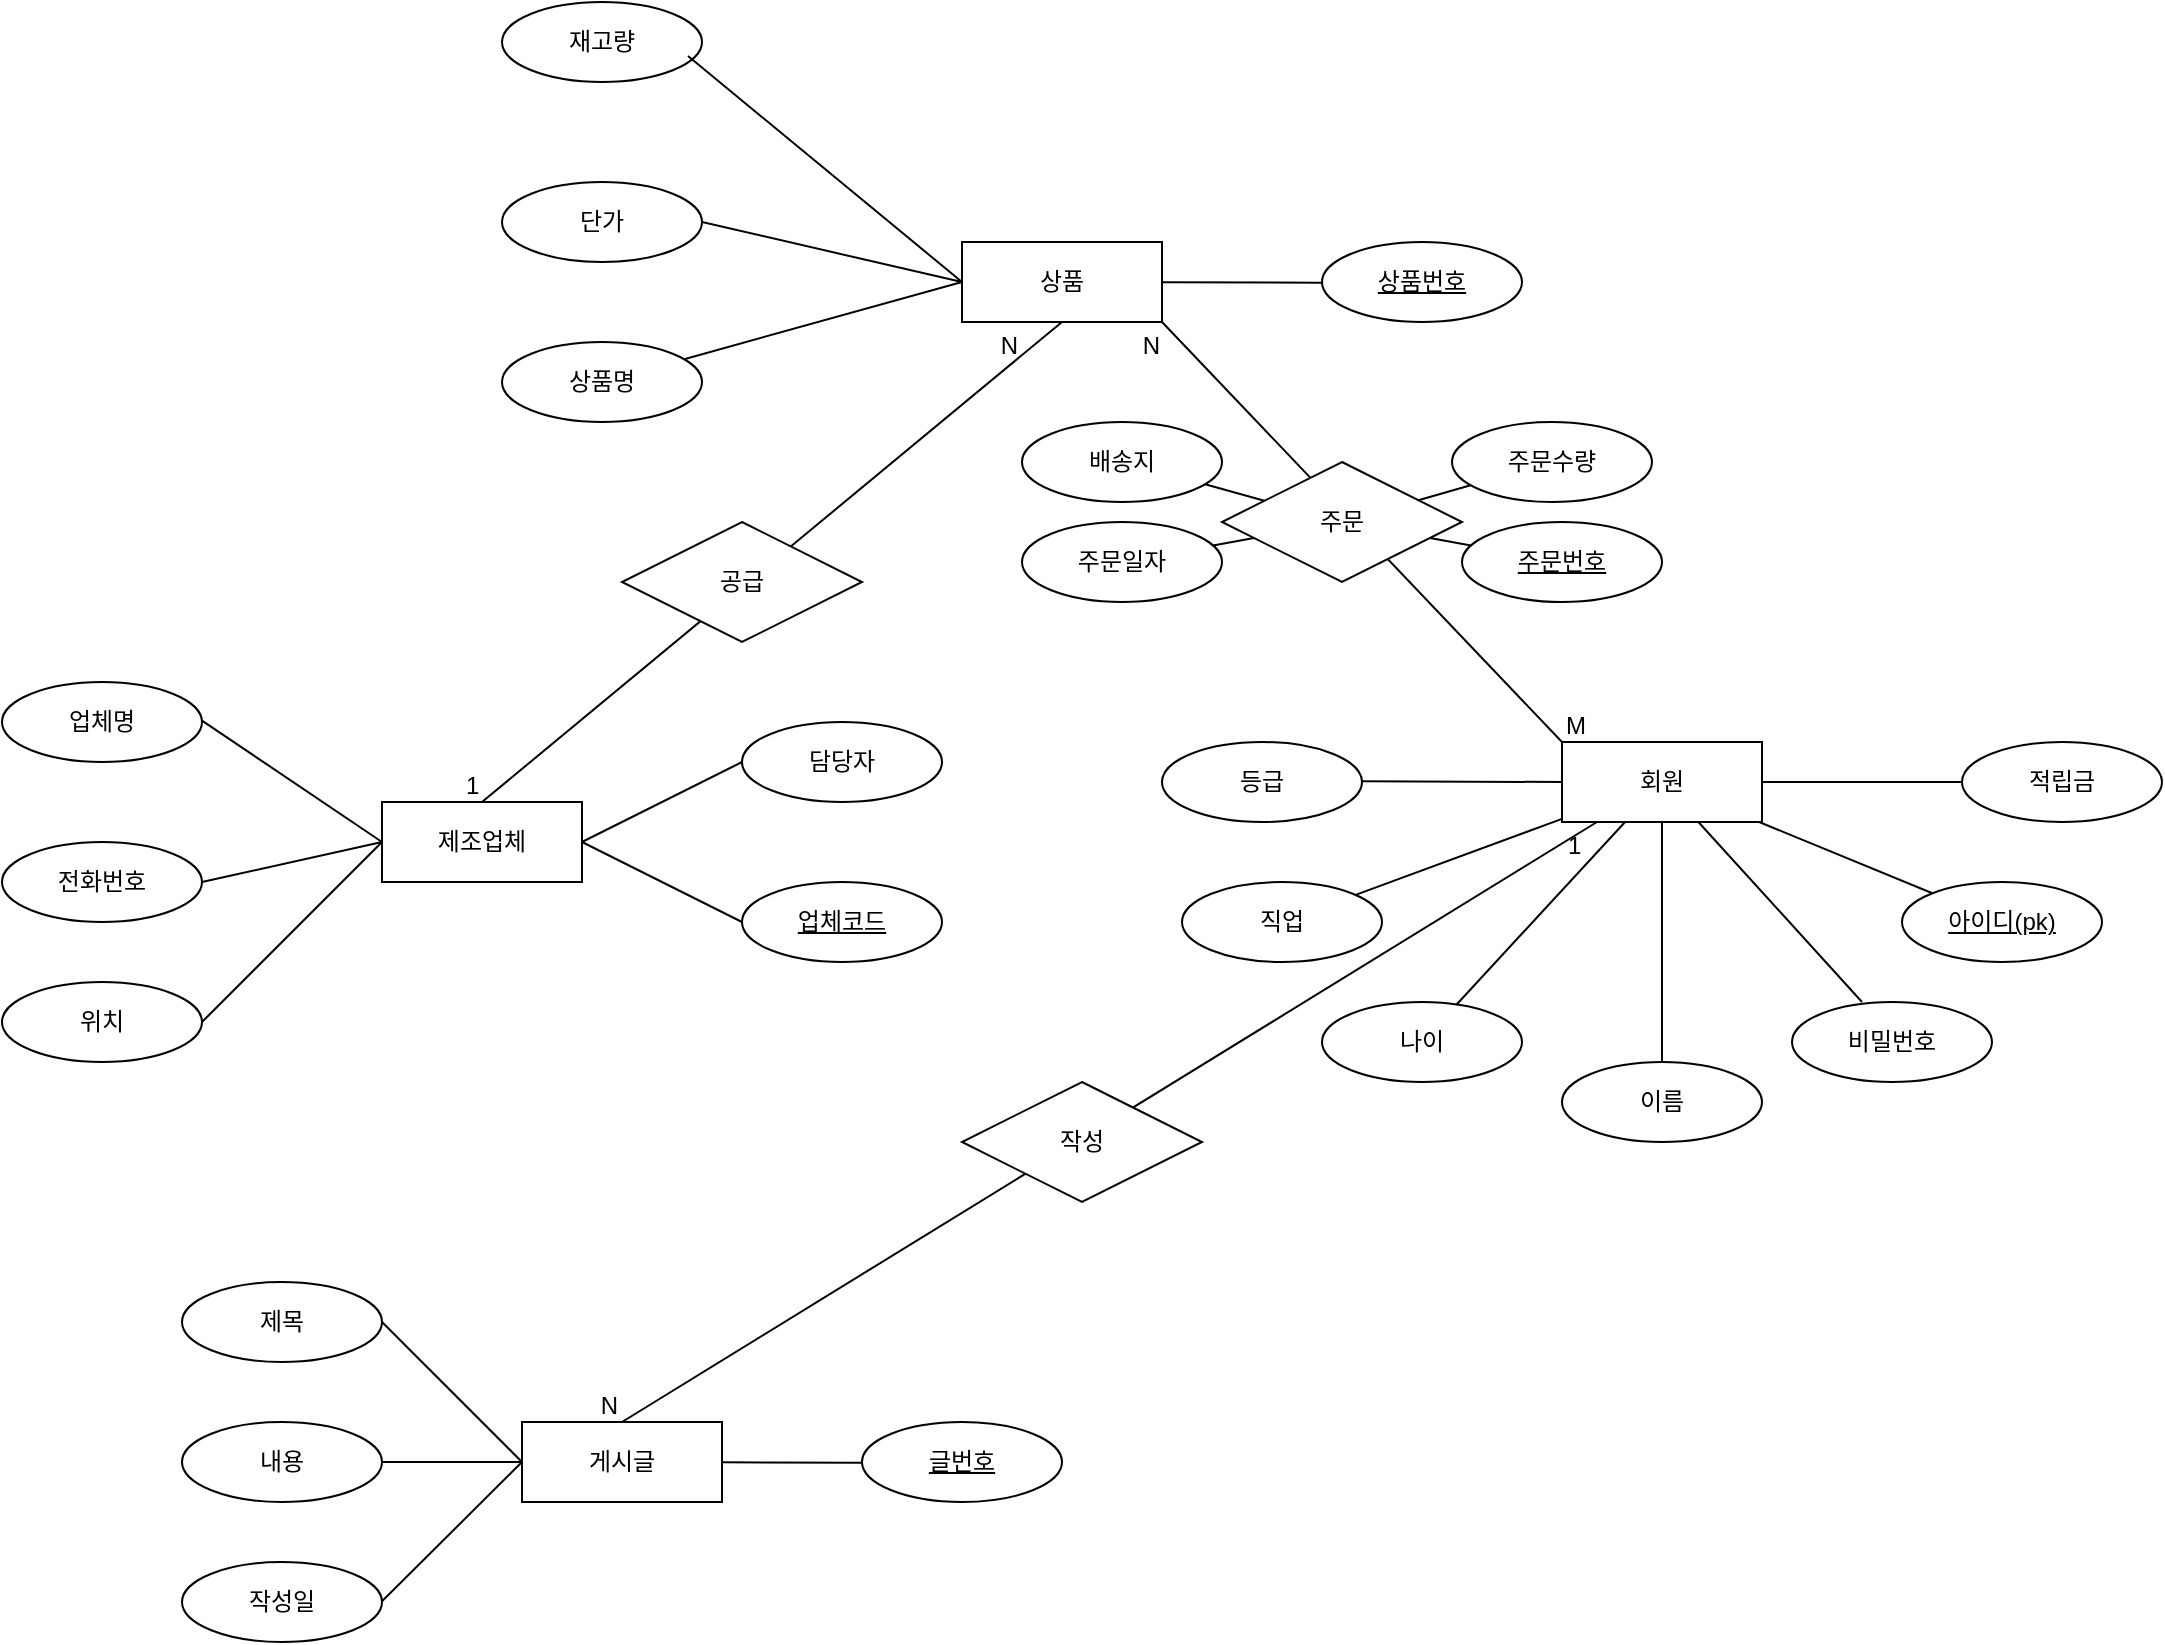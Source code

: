 <mxfile>
    <diagram id="KzBFJ-MsNFSQfIucaHH6" name="Page-1">
        <mxGraphModel dx="2216" dy="2016" grid="1" gridSize="10" guides="1" tooltips="1" connect="1" arrows="1" fold="1" page="1" pageScale="1" pageWidth="850" pageHeight="1100" math="0" shadow="0">
            <root>
                <mxCell id="0"/>
                <mxCell id="1" parent="0"/>
                <mxCell id="2" value="회원" style="whiteSpace=wrap;html=1;align=center;" vertex="1" parent="1">
                    <mxGeometry x="380" y="-520" width="100" height="40" as="geometry"/>
                </mxCell>
                <mxCell id="4" value="직업" style="ellipse;whiteSpace=wrap;html=1;align=center;" vertex="1" parent="1">
                    <mxGeometry x="190" y="-450" width="100" height="40" as="geometry"/>
                </mxCell>
                <mxCell id="7" value="나이" style="ellipse;whiteSpace=wrap;html=1;align=center;" vertex="1" parent="1">
                    <mxGeometry x="260" y="-390" width="100" height="40" as="geometry"/>
                </mxCell>
                <mxCell id="8" value="비밀번호" style="ellipse;whiteSpace=wrap;html=1;align=center;" vertex="1" parent="1">
                    <mxGeometry x="495" y="-390" width="100" height="40" as="geometry"/>
                </mxCell>
                <mxCell id="9" value="아이디(pk)" style="ellipse;whiteSpace=wrap;html=1;align=center;fontStyle=4;" vertex="1" parent="1">
                    <mxGeometry x="550" y="-450" width="100" height="40" as="geometry"/>
                </mxCell>
                <mxCell id="10" value="이름" style="ellipse;whiteSpace=wrap;html=1;align=center;" vertex="1" parent="1">
                    <mxGeometry x="380" y="-360" width="100" height="40" as="geometry"/>
                </mxCell>
                <mxCell id="11" value="등급" style="ellipse;whiteSpace=wrap;html=1;align=center;" vertex="1" parent="1">
                    <mxGeometry x="180" y="-520" width="100" height="40" as="geometry"/>
                </mxCell>
                <mxCell id="12" value="적립금" style="ellipse;whiteSpace=wrap;html=1;align=center;" vertex="1" parent="1">
                    <mxGeometry x="580" y="-520" width="100" height="40" as="geometry"/>
                </mxCell>
                <mxCell id="14" value="" style="endArrow=none;html=1;rounded=0;" edge="1" parent="1">
                    <mxGeometry relative="1" as="geometry">
                        <mxPoint x="280" y="-500.34" as="sourcePoint"/>
                        <mxPoint x="380" y="-500" as="targetPoint"/>
                    </mxGeometry>
                </mxCell>
                <mxCell id="15" value="" style="resizable=0;html=1;whiteSpace=wrap;align=right;verticalAlign=bottom;" connectable="0" vertex="1" parent="14">
                    <mxGeometry x="1" relative="1" as="geometry"/>
                </mxCell>
                <mxCell id="16" value="" style="endArrow=none;html=1;rounded=0;" edge="1" parent="1" source="10" target="2">
                    <mxGeometry relative="1" as="geometry">
                        <mxPoint x="400" y="-310" as="sourcePoint"/>
                        <mxPoint x="560" y="-310" as="targetPoint"/>
                    </mxGeometry>
                </mxCell>
                <mxCell id="18" value="" style="endArrow=none;html=1;rounded=0;" edge="1" parent="1" source="7" target="2">
                    <mxGeometry relative="1" as="geometry">
                        <mxPoint x="350" y="-380" as="sourcePoint"/>
                        <mxPoint x="350" y="-500" as="targetPoint"/>
                    </mxGeometry>
                </mxCell>
                <mxCell id="20" value="" style="endArrow=none;html=1;rounded=0;" edge="1" parent="1" source="4" target="2">
                    <mxGeometry relative="1" as="geometry">
                        <mxPoint x="290" y="-439" as="sourcePoint"/>
                        <mxPoint x="380" y="-484" as="targetPoint"/>
                    </mxGeometry>
                </mxCell>
                <mxCell id="22" value="" style="endArrow=none;html=1;rounded=0;" edge="1" parent="1" target="2">
                    <mxGeometry relative="1" as="geometry">
                        <mxPoint x="530" y="-390" as="sourcePoint"/>
                        <mxPoint x="530" y="-510" as="targetPoint"/>
                    </mxGeometry>
                </mxCell>
                <mxCell id="24" value="" style="endArrow=none;html=1;rounded=0;" edge="1" parent="1" source="9" target="2">
                    <mxGeometry relative="1" as="geometry">
                        <mxPoint x="540" y="-410" as="sourcePoint"/>
                        <mxPoint x="480" y="-498" as="targetPoint"/>
                    </mxGeometry>
                </mxCell>
                <mxCell id="26" value="" style="endArrow=none;html=1;rounded=0;" edge="1" parent="1" source="12" target="2">
                    <mxGeometry relative="1" as="geometry">
                        <mxPoint x="580" y="-450" as="sourcePoint"/>
                        <mxPoint x="489" y="-502" as="targetPoint"/>
                    </mxGeometry>
                </mxCell>
                <mxCell id="28" value="상품" style="whiteSpace=wrap;html=1;align=center;" vertex="1" parent="1">
                    <mxGeometry x="80" y="-770" width="100" height="40" as="geometry"/>
                </mxCell>
                <mxCell id="29" value="상품명" style="ellipse;whiteSpace=wrap;html=1;align=center;" vertex="1" parent="1">
                    <mxGeometry x="-150" y="-720" width="100" height="40" as="geometry"/>
                </mxCell>
                <mxCell id="30" value="재고량" style="ellipse;whiteSpace=wrap;html=1;align=center;" vertex="1" parent="1">
                    <mxGeometry x="-150" y="-890" width="100" height="40" as="geometry"/>
                </mxCell>
                <mxCell id="31" value="단가" style="ellipse;whiteSpace=wrap;html=1;align=center;" vertex="1" parent="1">
                    <mxGeometry x="-150" y="-800" width="100" height="40" as="geometry"/>
                </mxCell>
                <mxCell id="32" value="상품번호" style="ellipse;whiteSpace=wrap;html=1;align=center;fontStyle=4;" vertex="1" parent="1">
                    <mxGeometry x="260" y="-770" width="100" height="40" as="geometry"/>
                </mxCell>
                <mxCell id="34" value="" style="endArrow=none;html=1;rounded=0;entryX=0;entryY=0.5;entryDx=0;entryDy=0;exitX=0.93;exitY=0.675;exitDx=0;exitDy=0;exitPerimeter=0;" edge="1" parent="1" source="30" target="28">
                    <mxGeometry relative="1" as="geometry">
                        <mxPoint x="-10" y="-830.34" as="sourcePoint"/>
                        <mxPoint x="150" y="-830.34" as="targetPoint"/>
                    </mxGeometry>
                </mxCell>
                <mxCell id="35" value="" style="endArrow=none;html=1;rounded=0;exitX=1;exitY=0.5;exitDx=0;exitDy=0;" edge="1" parent="1" source="31">
                    <mxGeometry relative="1" as="geometry">
                        <mxPoint x="-10" y="-750.34" as="sourcePoint"/>
                        <mxPoint x="80" y="-750" as="targetPoint"/>
                    </mxGeometry>
                </mxCell>
                <mxCell id="36" value="" style="endArrow=none;html=1;rounded=0;entryX=0;entryY=0.5;entryDx=0;entryDy=0;" edge="1" parent="1" source="29" target="28">
                    <mxGeometry relative="1" as="geometry">
                        <mxPoint x="-10" y="-670.34" as="sourcePoint"/>
                        <mxPoint x="80" y="-670" as="targetPoint"/>
                    </mxGeometry>
                </mxCell>
                <mxCell id="37" value="" style="endArrow=none;html=1;rounded=0;" edge="1" parent="1" source="28">
                    <mxGeometry relative="1" as="geometry">
                        <mxPoint x="155" y="-690" as="sourcePoint"/>
                        <mxPoint x="260" y="-749.66" as="targetPoint"/>
                    </mxGeometry>
                </mxCell>
                <mxCell id="43" value="위치" style="ellipse;whiteSpace=wrap;html=1;align=center;" vertex="1" parent="1">
                    <mxGeometry x="-400" y="-400" width="100" height="40" as="geometry"/>
                </mxCell>
                <mxCell id="50" value="게시글" style="whiteSpace=wrap;html=1;align=center;" vertex="1" parent="1">
                    <mxGeometry x="-140" y="-180" width="100" height="40" as="geometry"/>
                </mxCell>
                <mxCell id="51" value="글번호" style="ellipse;whiteSpace=wrap;html=1;align=center;fontStyle=4;" vertex="1" parent="1">
                    <mxGeometry x="30" y="-180" width="100" height="40" as="geometry"/>
                </mxCell>
                <mxCell id="52" value="제목" style="ellipse;whiteSpace=wrap;html=1;align=center;" vertex="1" parent="1">
                    <mxGeometry x="-310" y="-250" width="100" height="40" as="geometry"/>
                </mxCell>
                <mxCell id="53" value="내용" style="ellipse;whiteSpace=wrap;html=1;align=center;" vertex="1" parent="1">
                    <mxGeometry x="-310" y="-180" width="100" height="40" as="geometry"/>
                </mxCell>
                <mxCell id="54" value="작성일" style="ellipse;whiteSpace=wrap;html=1;align=center;" vertex="1" parent="1">
                    <mxGeometry x="-310" y="-110" width="100" height="40" as="geometry"/>
                </mxCell>
                <mxCell id="55" value="" style="endArrow=none;html=1;rounded=0;entryX=0;entryY=0.5;entryDx=0;entryDy=0;" edge="1" parent="1" target="50">
                    <mxGeometry relative="1" as="geometry">
                        <mxPoint x="-210" y="-230" as="sourcePoint"/>
                        <mxPoint x="-130" y="-270" as="targetPoint"/>
                        <Array as="points"/>
                    </mxGeometry>
                </mxCell>
                <mxCell id="56" value="" style="endArrow=none;html=1;rounded=0;" edge="1" parent="1" target="50">
                    <mxGeometry relative="1" as="geometry">
                        <mxPoint x="-210" y="-160" as="sourcePoint"/>
                        <mxPoint x="-140" y="-90" as="targetPoint"/>
                        <Array as="points"/>
                    </mxGeometry>
                </mxCell>
                <mxCell id="57" value="" style="endArrow=none;html=1;rounded=0;" edge="1" parent="1">
                    <mxGeometry relative="1" as="geometry">
                        <mxPoint x="-210" y="-90.34" as="sourcePoint"/>
                        <mxPoint x="-140" y="-160" as="targetPoint"/>
                        <Array as="points"/>
                    </mxGeometry>
                </mxCell>
                <mxCell id="58" value="" style="endArrow=none;html=1;rounded=0;" edge="1" parent="1" source="50">
                    <mxGeometry relative="1" as="geometry">
                        <mxPoint x="-40" y="-90" as="sourcePoint"/>
                        <mxPoint x="30" y="-159.66" as="targetPoint"/>
                        <Array as="points"/>
                    </mxGeometry>
                </mxCell>
                <mxCell id="69" value="" style="endArrow=none;html=1;rounded=0;entryX=0;entryY=0;entryDx=0;entryDy=0;" edge="1" parent="1" target="2">
                    <mxGeometry relative="1" as="geometry">
                        <mxPoint x="180" y="-730" as="sourcePoint"/>
                        <mxPoint x="340" y="-730" as="targetPoint"/>
                    </mxGeometry>
                </mxCell>
                <mxCell id="70" value="M" style="resizable=0;html=1;whiteSpace=wrap;align=left;verticalAlign=bottom;" connectable="0" vertex="1" parent="69">
                    <mxGeometry x="-1" relative="1" as="geometry">
                        <mxPoint x="200" y="210" as="offset"/>
                    </mxGeometry>
                </mxCell>
                <mxCell id="71" value="N" style="resizable=0;html=1;whiteSpace=wrap;align=right;verticalAlign=bottom;" connectable="0" vertex="1" parent="69">
                    <mxGeometry x="1" relative="1" as="geometry">
                        <mxPoint x="-200" y="-190" as="offset"/>
                    </mxGeometry>
                </mxCell>
                <mxCell id="68" value="주문" style="shape=rhombus;perimeter=rhombusPerimeter;whiteSpace=wrap;html=1;align=center;" vertex="1" parent="1">
                    <mxGeometry x="210" y="-660" width="120" height="60" as="geometry"/>
                </mxCell>
                <mxCell id="72" value="주문번호" style="ellipse;whiteSpace=wrap;html=1;align=center;fontStyle=4;" vertex="1" parent="1">
                    <mxGeometry x="330" y="-630" width="100" height="40" as="geometry"/>
                </mxCell>
                <mxCell id="73" value="주문수량" style="ellipse;whiteSpace=wrap;html=1;align=center;" vertex="1" parent="1">
                    <mxGeometry x="325" y="-680" width="100" height="40" as="geometry"/>
                </mxCell>
                <mxCell id="74" value="주문일자" style="ellipse;whiteSpace=wrap;html=1;align=center;" vertex="1" parent="1">
                    <mxGeometry x="110" y="-630" width="100" height="40" as="geometry"/>
                </mxCell>
                <mxCell id="75" value="배송지" style="ellipse;whiteSpace=wrap;html=1;align=center;" vertex="1" parent="1">
                    <mxGeometry x="110" y="-680" width="100" height="40" as="geometry"/>
                </mxCell>
                <mxCell id="76" value="" style="endArrow=none;html=1;rounded=0;" edge="1" parent="1" source="74" target="68">
                    <mxGeometry relative="1" as="geometry">
                        <mxPoint x="170" y="-600" as="sourcePoint"/>
                        <mxPoint x="330" y="-600" as="targetPoint"/>
                    </mxGeometry>
                </mxCell>
                <mxCell id="77" value="" style="endArrow=none;html=1;rounded=0;" edge="1" parent="1" source="75" target="68">
                    <mxGeometry relative="1" as="geometry">
                        <mxPoint x="210" y="-646" as="sourcePoint"/>
                        <mxPoint x="230" y="-650" as="targetPoint"/>
                    </mxGeometry>
                </mxCell>
                <mxCell id="78" value="" style="endArrow=none;html=1;rounded=0;" edge="1" parent="1" source="68" target="73">
                    <mxGeometry relative="1" as="geometry">
                        <mxPoint x="295" y="-668" as="sourcePoint"/>
                        <mxPoint x="325" y="-660" as="targetPoint"/>
                    </mxGeometry>
                </mxCell>
                <mxCell id="79" value="" style="endArrow=none;html=1;rounded=0;" edge="1" parent="1" source="68" target="72">
                    <mxGeometry relative="1" as="geometry">
                        <mxPoint x="318" y="-623" as="sourcePoint"/>
                        <mxPoint x="344" y="-630" as="targetPoint"/>
                    </mxGeometry>
                </mxCell>
                <mxCell id="85" value="" style="endArrow=none;html=1;rounded=0;entryX=0;entryY=0;entryDx=0;entryDy=0;" edge="1" parent="1" source="2">
                    <mxGeometry relative="1" as="geometry">
                        <mxPoint x="200" y="-420" as="sourcePoint"/>
                        <mxPoint x="-90" y="-180" as="targetPoint"/>
                    </mxGeometry>
                </mxCell>
                <mxCell id="86" value="1" style="resizable=0;html=1;whiteSpace=wrap;align=left;verticalAlign=bottom;" connectable="0" vertex="1" parent="85">
                    <mxGeometry x="-1" relative="1" as="geometry">
                        <mxPoint x="-17" y="20" as="offset"/>
                    </mxGeometry>
                </mxCell>
                <mxCell id="87" value="N" style="resizable=0;html=1;whiteSpace=wrap;align=right;verticalAlign=bottom;" connectable="0" vertex="1" parent="85">
                    <mxGeometry x="1" relative="1" as="geometry">
                        <mxPoint as="offset"/>
                    </mxGeometry>
                </mxCell>
                <mxCell id="88" value="작성" style="shape=rhombus;perimeter=rhombusPerimeter;whiteSpace=wrap;html=1;align=center;" vertex="1" parent="1">
                    <mxGeometry x="80" y="-350" width="120" height="60" as="geometry"/>
                </mxCell>
                <mxCell id="39" value="제조업체" style="whiteSpace=wrap;html=1;align=center;" vertex="1" parent="1">
                    <mxGeometry x="-210" y="-490" width="100" height="40" as="geometry"/>
                </mxCell>
                <mxCell id="40" value="업체코드" style="ellipse;whiteSpace=wrap;html=1;align=center;fontStyle=4;" vertex="1" parent="1">
                    <mxGeometry x="-30" y="-450" width="100" height="40" as="geometry"/>
                </mxCell>
                <mxCell id="41" value="업체명" style="ellipse;whiteSpace=wrap;html=1;align=center;" vertex="1" parent="1">
                    <mxGeometry x="-400" y="-550" width="100" height="40" as="geometry"/>
                </mxCell>
                <mxCell id="42" value="전화번호" style="ellipse;whiteSpace=wrap;html=1;align=center;" vertex="1" parent="1">
                    <mxGeometry x="-400" y="-470" width="100" height="40" as="geometry"/>
                </mxCell>
                <mxCell id="44" value="담당자" style="ellipse;whiteSpace=wrap;html=1;align=center;" vertex="1" parent="1">
                    <mxGeometry x="-30" y="-530" width="100" height="40" as="geometry"/>
                </mxCell>
                <mxCell id="45" value="" style="endArrow=none;html=1;rounded=0;entryX=0;entryY=0.5;entryDx=0;entryDy=0;" edge="1" parent="1" target="39">
                    <mxGeometry relative="1" as="geometry">
                        <mxPoint x="-300" y="-530.69" as="sourcePoint"/>
                        <mxPoint x="-140" y="-530.69" as="targetPoint"/>
                    </mxGeometry>
                </mxCell>
                <mxCell id="46" value="" style="endArrow=none;html=1;rounded=0;entryX=0;entryY=0.5;entryDx=0;entryDy=0;" edge="1" parent="1" target="39">
                    <mxGeometry relative="1" as="geometry">
                        <mxPoint x="-300" y="-450" as="sourcePoint"/>
                        <mxPoint x="-210" y="-389.31" as="targetPoint"/>
                        <Array as="points"/>
                    </mxGeometry>
                </mxCell>
                <mxCell id="47" value="" style="endArrow=none;html=1;rounded=0;entryX=0;entryY=0.5;entryDx=0;entryDy=0;" edge="1" parent="1" target="39">
                    <mxGeometry relative="1" as="geometry">
                        <mxPoint x="-300" y="-380" as="sourcePoint"/>
                        <mxPoint x="-210" y="-400" as="targetPoint"/>
                        <Array as="points"/>
                    </mxGeometry>
                </mxCell>
                <mxCell id="48" value="" style="endArrow=none;html=1;rounded=0;entryX=0;entryY=0.5;entryDx=0;entryDy=0;exitX=1;exitY=0.5;exitDx=0;exitDy=0;" edge="1" parent="1" source="39">
                    <mxGeometry relative="1" as="geometry">
                        <mxPoint x="-120" y="-340" as="sourcePoint"/>
                        <mxPoint x="-30" y="-430" as="targetPoint"/>
                        <Array as="points"/>
                    </mxGeometry>
                </mxCell>
                <mxCell id="49" value="" style="endArrow=none;html=1;rounded=0;entryX=0;entryY=0.5;entryDx=0;entryDy=0;" edge="1" parent="1" target="44">
                    <mxGeometry relative="1" as="geometry">
                        <mxPoint x="-110" y="-470" as="sourcePoint"/>
                        <mxPoint x="-20" y="-420" as="targetPoint"/>
                        <Array as="points"/>
                    </mxGeometry>
                </mxCell>
                <mxCell id="82" value="" style="endArrow=none;html=1;rounded=0;entryX=0;entryY=0;entryDx=0;entryDy=0;exitX=0.5;exitY=1;exitDx=0;exitDy=0;" edge="1" parent="1" source="28">
                    <mxGeometry relative="1" as="geometry">
                        <mxPoint x="-360" y="-700" as="sourcePoint"/>
                        <mxPoint x="-160" y="-490" as="targetPoint"/>
                    </mxGeometry>
                </mxCell>
                <mxCell id="83" value="1" style="resizable=0;html=1;whiteSpace=wrap;align=left;verticalAlign=bottom;" connectable="0" vertex="1" parent="82">
                    <mxGeometry x="-1" relative="1" as="geometry">
                        <mxPoint x="-300" y="240" as="offset"/>
                    </mxGeometry>
                </mxCell>
                <mxCell id="84" value="N" style="resizable=0;html=1;whiteSpace=wrap;align=right;verticalAlign=bottom;" connectable="0" vertex="1" parent="82">
                    <mxGeometry x="1" relative="1" as="geometry">
                        <mxPoint x="270" y="-220" as="offset"/>
                    </mxGeometry>
                </mxCell>
                <mxCell id="80" value="공급" style="shape=rhombus;perimeter=rhombusPerimeter;whiteSpace=wrap;html=1;align=center;" vertex="1" parent="1">
                    <mxGeometry x="-90" y="-630" width="120" height="60" as="geometry"/>
                </mxCell>
            </root>
        </mxGraphModel>
    </diagram>
    <diagram id="csRfuwV52vs4UkWu3xwg" name="Page-2">
        <mxGraphModel dx="801" dy="537" grid="1" gridSize="10" guides="1" tooltips="1" connect="1" arrows="1" fold="1" page="1" pageScale="1" pageWidth="850" pageHeight="1100" math="0" shadow="0">
            <root>
                <mxCell id="0"/>
                <mxCell id="1" parent="0"/>
                <mxCell id="T8S2J-beWVn7dF4hVDKO-1" value="회원" style="shape=table;startSize=30;container=1;collapsible=1;childLayout=tableLayout;fixedRows=1;rowLines=0;fontStyle=1;align=center;resizeLast=1;html=1;" vertex="1" parent="1">
                    <mxGeometry x="20" y="330" width="140" height="240" as="geometry"/>
                </mxCell>
                <mxCell id="T8S2J-beWVn7dF4hVDKO-2" value="" style="shape=tableRow;horizontal=0;startSize=0;swimlaneHead=0;swimlaneBody=0;fillColor=none;collapsible=0;dropTarget=0;points=[[0,0.5],[1,0.5]];portConstraint=eastwest;top=0;left=0;right=0;bottom=1;" vertex="1" parent="T8S2J-beWVn7dF4hVDKO-1">
                    <mxGeometry y="30" width="140" height="30" as="geometry"/>
                </mxCell>
                <mxCell id="T8S2J-beWVn7dF4hVDKO-3" value="PK" style="shape=partialRectangle;connectable=0;fillColor=none;top=0;left=0;bottom=0;right=0;fontStyle=1;overflow=hidden;whiteSpace=wrap;html=1;" vertex="1" parent="T8S2J-beWVn7dF4hVDKO-2">
                    <mxGeometry width="30" height="30" as="geometry">
                        <mxRectangle width="30" height="30" as="alternateBounds"/>
                    </mxGeometry>
                </mxCell>
                <mxCell id="T8S2J-beWVn7dF4hVDKO-4" value="아이디" style="shape=partialRectangle;connectable=0;fillColor=none;top=0;left=0;bottom=0;right=0;align=left;spacingLeft=6;fontStyle=5;overflow=hidden;whiteSpace=wrap;html=1;" vertex="1" parent="T8S2J-beWVn7dF4hVDKO-2">
                    <mxGeometry x="30" width="110" height="30" as="geometry">
                        <mxRectangle width="110" height="30" as="alternateBounds"/>
                    </mxGeometry>
                </mxCell>
                <mxCell id="T8S2J-beWVn7dF4hVDKO-5" value="" style="shape=tableRow;horizontal=0;startSize=0;swimlaneHead=0;swimlaneBody=0;fillColor=none;collapsible=0;dropTarget=0;points=[[0,0.5],[1,0.5]];portConstraint=eastwest;top=0;left=0;right=0;bottom=0;" vertex="1" parent="T8S2J-beWVn7dF4hVDKO-1">
                    <mxGeometry y="60" width="140" height="30" as="geometry"/>
                </mxCell>
                <mxCell id="T8S2J-beWVn7dF4hVDKO-6" value="" style="shape=partialRectangle;connectable=0;fillColor=none;top=0;left=0;bottom=0;right=0;editable=1;overflow=hidden;whiteSpace=wrap;html=1;" vertex="1" parent="T8S2J-beWVn7dF4hVDKO-5">
                    <mxGeometry width="30" height="30" as="geometry">
                        <mxRectangle width="30" height="30" as="alternateBounds"/>
                    </mxGeometry>
                </mxCell>
                <mxCell id="T8S2J-beWVn7dF4hVDKO-7" value="비밀번호" style="shape=partialRectangle;connectable=0;fillColor=none;top=0;left=0;bottom=0;right=0;align=left;spacingLeft=6;overflow=hidden;whiteSpace=wrap;html=1;" vertex="1" parent="T8S2J-beWVn7dF4hVDKO-5">
                    <mxGeometry x="30" width="110" height="30" as="geometry">
                        <mxRectangle width="110" height="30" as="alternateBounds"/>
                    </mxGeometry>
                </mxCell>
                <mxCell id="T8S2J-beWVn7dF4hVDKO-8" value="" style="shape=tableRow;horizontal=0;startSize=0;swimlaneHead=0;swimlaneBody=0;fillColor=none;collapsible=0;dropTarget=0;points=[[0,0.5],[1,0.5]];portConstraint=eastwest;top=0;left=0;right=0;bottom=0;" vertex="1" parent="T8S2J-beWVn7dF4hVDKO-1">
                    <mxGeometry y="90" width="140" height="30" as="geometry"/>
                </mxCell>
                <mxCell id="T8S2J-beWVn7dF4hVDKO-9" value="" style="shape=partialRectangle;connectable=0;fillColor=none;top=0;left=0;bottom=0;right=0;editable=1;overflow=hidden;whiteSpace=wrap;html=1;" vertex="1" parent="T8S2J-beWVn7dF4hVDKO-8">
                    <mxGeometry width="30" height="30" as="geometry">
                        <mxRectangle width="30" height="30" as="alternateBounds"/>
                    </mxGeometry>
                </mxCell>
                <mxCell id="T8S2J-beWVn7dF4hVDKO-10" value="이름" style="shape=partialRectangle;connectable=0;fillColor=none;top=0;left=0;bottom=0;right=0;align=left;spacingLeft=6;overflow=hidden;whiteSpace=wrap;html=1;" vertex="1" parent="T8S2J-beWVn7dF4hVDKO-8">
                    <mxGeometry x="30" width="110" height="30" as="geometry">
                        <mxRectangle width="110" height="30" as="alternateBounds"/>
                    </mxGeometry>
                </mxCell>
                <mxCell id="T8S2J-beWVn7dF4hVDKO-11" value="" style="shape=tableRow;horizontal=0;startSize=0;swimlaneHead=0;swimlaneBody=0;fillColor=none;collapsible=0;dropTarget=0;points=[[0,0.5],[1,0.5]];portConstraint=eastwest;top=0;left=0;right=0;bottom=0;" vertex="1" parent="T8S2J-beWVn7dF4hVDKO-1">
                    <mxGeometry y="120" width="140" height="30" as="geometry"/>
                </mxCell>
                <mxCell id="T8S2J-beWVn7dF4hVDKO-12" value="" style="shape=partialRectangle;connectable=0;fillColor=none;top=0;left=0;bottom=0;right=0;editable=1;overflow=hidden;whiteSpace=wrap;html=1;" vertex="1" parent="T8S2J-beWVn7dF4hVDKO-11">
                    <mxGeometry width="30" height="30" as="geometry">
                        <mxRectangle width="30" height="30" as="alternateBounds"/>
                    </mxGeometry>
                </mxCell>
                <mxCell id="T8S2J-beWVn7dF4hVDKO-13" value="나이" style="shape=partialRectangle;connectable=0;fillColor=none;top=0;left=0;bottom=0;right=0;align=left;spacingLeft=6;overflow=hidden;whiteSpace=wrap;html=1;" vertex="1" parent="T8S2J-beWVn7dF4hVDKO-11">
                    <mxGeometry x="30" width="110" height="30" as="geometry">
                        <mxRectangle width="110" height="30" as="alternateBounds"/>
                    </mxGeometry>
                </mxCell>
                <mxCell id="0tAN6g0XV3w3GasFkMBS-1" value="" style="shape=tableRow;horizontal=0;startSize=0;swimlaneHead=0;swimlaneBody=0;fillColor=none;collapsible=0;dropTarget=0;points=[[0,0.5],[1,0.5]];portConstraint=eastwest;top=0;left=0;right=0;bottom=0;" vertex="1" parent="T8S2J-beWVn7dF4hVDKO-1">
                    <mxGeometry y="150" width="140" height="30" as="geometry"/>
                </mxCell>
                <mxCell id="0tAN6g0XV3w3GasFkMBS-2" value="" style="shape=partialRectangle;connectable=0;fillColor=none;top=0;left=0;bottom=0;right=0;editable=1;overflow=hidden;whiteSpace=wrap;html=1;" vertex="1" parent="0tAN6g0XV3w3GasFkMBS-1">
                    <mxGeometry width="30" height="30" as="geometry">
                        <mxRectangle width="30" height="30" as="alternateBounds"/>
                    </mxGeometry>
                </mxCell>
                <mxCell id="0tAN6g0XV3w3GasFkMBS-3" value="직업" style="shape=partialRectangle;connectable=0;fillColor=none;top=0;left=0;bottom=0;right=0;align=left;spacingLeft=6;overflow=hidden;whiteSpace=wrap;html=1;" vertex="1" parent="0tAN6g0XV3w3GasFkMBS-1">
                    <mxGeometry x="30" width="110" height="30" as="geometry">
                        <mxRectangle width="110" height="30" as="alternateBounds"/>
                    </mxGeometry>
                </mxCell>
                <mxCell id="0tAN6g0XV3w3GasFkMBS-4" value="" style="shape=tableRow;horizontal=0;startSize=0;swimlaneHead=0;swimlaneBody=0;fillColor=none;collapsible=0;dropTarget=0;points=[[0,0.5],[1,0.5]];portConstraint=eastwest;top=0;left=0;right=0;bottom=0;" vertex="1" parent="T8S2J-beWVn7dF4hVDKO-1">
                    <mxGeometry y="180" width="140" height="30" as="geometry"/>
                </mxCell>
                <mxCell id="0tAN6g0XV3w3GasFkMBS-5" value="" style="shape=partialRectangle;connectable=0;fillColor=none;top=0;left=0;bottom=0;right=0;editable=1;overflow=hidden;whiteSpace=wrap;html=1;" vertex="1" parent="0tAN6g0XV3w3GasFkMBS-4">
                    <mxGeometry width="30" height="30" as="geometry">
                        <mxRectangle width="30" height="30" as="alternateBounds"/>
                    </mxGeometry>
                </mxCell>
                <mxCell id="0tAN6g0XV3w3GasFkMBS-6" value="적립금" style="shape=partialRectangle;connectable=0;fillColor=none;top=0;left=0;bottom=0;right=0;align=left;spacingLeft=6;overflow=hidden;whiteSpace=wrap;html=1;" vertex="1" parent="0tAN6g0XV3w3GasFkMBS-4">
                    <mxGeometry x="30" width="110" height="30" as="geometry">
                        <mxRectangle width="110" height="30" as="alternateBounds"/>
                    </mxGeometry>
                </mxCell>
                <mxCell id="0tAN6g0XV3w3GasFkMBS-7" value="" style="shape=tableRow;horizontal=0;startSize=0;swimlaneHead=0;swimlaneBody=0;fillColor=none;collapsible=0;dropTarget=0;points=[[0,0.5],[1,0.5]];portConstraint=eastwest;top=0;left=0;right=0;bottom=0;" vertex="1" parent="T8S2J-beWVn7dF4hVDKO-1">
                    <mxGeometry y="210" width="140" height="30" as="geometry"/>
                </mxCell>
                <mxCell id="0tAN6g0XV3w3GasFkMBS-8" value="" style="shape=partialRectangle;connectable=0;fillColor=none;top=0;left=0;bottom=0;right=0;editable=1;overflow=hidden;whiteSpace=wrap;html=1;" vertex="1" parent="0tAN6g0XV3w3GasFkMBS-7">
                    <mxGeometry width="30" height="30" as="geometry">
                        <mxRectangle width="30" height="30" as="alternateBounds"/>
                    </mxGeometry>
                </mxCell>
                <mxCell id="0tAN6g0XV3w3GasFkMBS-9" value="등급" style="shape=partialRectangle;connectable=0;fillColor=none;top=0;left=0;bottom=0;right=0;align=left;spacingLeft=6;overflow=hidden;whiteSpace=wrap;html=1;" vertex="1" parent="0tAN6g0XV3w3GasFkMBS-7">
                    <mxGeometry x="30" width="110" height="30" as="geometry">
                        <mxRectangle width="110" height="30" as="alternateBounds"/>
                    </mxGeometry>
                </mxCell>
                <mxCell id="DfExgKou0QU4_7HSrjMC-1" value="상품" style="shape=table;startSize=30;container=1;collapsible=1;childLayout=tableLayout;fixedRows=1;rowLines=0;fontStyle=1;align=center;resizeLast=1;html=1;" vertex="1" parent="1">
                    <mxGeometry x="380" y="330" width="140" height="180" as="geometry"/>
                </mxCell>
                <mxCell id="DfExgKou0QU4_7HSrjMC-2" value="" style="shape=tableRow;horizontal=0;startSize=0;swimlaneHead=0;swimlaneBody=0;fillColor=none;collapsible=0;dropTarget=0;points=[[0,0.5],[1,0.5]];portConstraint=eastwest;top=0;left=0;right=0;bottom=1;" vertex="1" parent="DfExgKou0QU4_7HSrjMC-1">
                    <mxGeometry y="30" width="140" height="30" as="geometry"/>
                </mxCell>
                <mxCell id="DfExgKou0QU4_7HSrjMC-3" value="PK" style="shape=partialRectangle;connectable=0;fillColor=none;top=0;left=0;bottom=0;right=0;fontStyle=1;overflow=hidden;whiteSpace=wrap;html=1;" vertex="1" parent="DfExgKou0QU4_7HSrjMC-2">
                    <mxGeometry width="30" height="30" as="geometry">
                        <mxRectangle width="30" height="30" as="alternateBounds"/>
                    </mxGeometry>
                </mxCell>
                <mxCell id="DfExgKou0QU4_7HSrjMC-4" value="상품번호" style="shape=partialRectangle;connectable=0;fillColor=none;top=0;left=0;bottom=0;right=0;align=left;spacingLeft=6;fontStyle=5;overflow=hidden;whiteSpace=wrap;html=1;" vertex="1" parent="DfExgKou0QU4_7HSrjMC-2">
                    <mxGeometry x="30" width="110" height="30" as="geometry">
                        <mxRectangle width="110" height="30" as="alternateBounds"/>
                    </mxGeometry>
                </mxCell>
                <mxCell id="jYjuUYOxTeG3g3qeHqHh-4" value="" style="shape=tableRow;horizontal=0;startSize=0;swimlaneHead=0;swimlaneBody=0;fillColor=none;collapsible=0;dropTarget=0;points=[[0,0.5],[1,0.5]];portConstraint=eastwest;top=0;left=0;right=0;bottom=1;" vertex="1" parent="DfExgKou0QU4_7HSrjMC-1">
                    <mxGeometry y="60" width="140" height="30" as="geometry"/>
                </mxCell>
                <mxCell id="jYjuUYOxTeG3g3qeHqHh-5" value="FK" style="shape=partialRectangle;connectable=0;fillColor=none;top=0;left=0;bottom=0;right=0;fontStyle=1;overflow=hidden;whiteSpace=wrap;html=1;" vertex="1" parent="jYjuUYOxTeG3g3qeHqHh-4">
                    <mxGeometry width="30" height="30" as="geometry">
                        <mxRectangle width="30" height="30" as="alternateBounds"/>
                    </mxGeometry>
                </mxCell>
                <mxCell id="jYjuUYOxTeG3g3qeHqHh-6" value="업체코드" style="shape=partialRectangle;connectable=0;fillColor=none;top=0;left=0;bottom=0;right=0;align=left;spacingLeft=6;fontStyle=5;overflow=hidden;whiteSpace=wrap;html=1;" vertex="1" parent="jYjuUYOxTeG3g3qeHqHh-4">
                    <mxGeometry x="30" width="110" height="30" as="geometry">
                        <mxRectangle width="110" height="30" as="alternateBounds"/>
                    </mxGeometry>
                </mxCell>
                <mxCell id="DfExgKou0QU4_7HSrjMC-5" value="" style="shape=tableRow;horizontal=0;startSize=0;swimlaneHead=0;swimlaneBody=0;fillColor=none;collapsible=0;dropTarget=0;points=[[0,0.5],[1,0.5]];portConstraint=eastwest;top=0;left=0;right=0;bottom=0;" vertex="1" parent="DfExgKou0QU4_7HSrjMC-1">
                    <mxGeometry y="90" width="140" height="30" as="geometry"/>
                </mxCell>
                <mxCell id="DfExgKou0QU4_7HSrjMC-6" value="" style="shape=partialRectangle;connectable=0;fillColor=none;top=0;left=0;bottom=0;right=0;editable=1;overflow=hidden;whiteSpace=wrap;html=1;" vertex="1" parent="DfExgKou0QU4_7HSrjMC-5">
                    <mxGeometry width="30" height="30" as="geometry">
                        <mxRectangle width="30" height="30" as="alternateBounds"/>
                    </mxGeometry>
                </mxCell>
                <mxCell id="DfExgKou0QU4_7HSrjMC-7" value="상품명" style="shape=partialRectangle;connectable=0;fillColor=none;top=0;left=0;bottom=0;right=0;align=left;spacingLeft=6;overflow=hidden;whiteSpace=wrap;html=1;" vertex="1" parent="DfExgKou0QU4_7HSrjMC-5">
                    <mxGeometry x="30" width="110" height="30" as="geometry">
                        <mxRectangle width="110" height="30" as="alternateBounds"/>
                    </mxGeometry>
                </mxCell>
                <mxCell id="DfExgKou0QU4_7HSrjMC-8" value="" style="shape=tableRow;horizontal=0;startSize=0;swimlaneHead=0;swimlaneBody=0;fillColor=none;collapsible=0;dropTarget=0;points=[[0,0.5],[1,0.5]];portConstraint=eastwest;top=0;left=0;right=0;bottom=0;" vertex="1" parent="DfExgKou0QU4_7HSrjMC-1">
                    <mxGeometry y="120" width="140" height="30" as="geometry"/>
                </mxCell>
                <mxCell id="DfExgKou0QU4_7HSrjMC-9" value="" style="shape=partialRectangle;connectable=0;fillColor=none;top=0;left=0;bottom=0;right=0;editable=1;overflow=hidden;whiteSpace=wrap;html=1;" vertex="1" parent="DfExgKou0QU4_7HSrjMC-8">
                    <mxGeometry width="30" height="30" as="geometry">
                        <mxRectangle width="30" height="30" as="alternateBounds"/>
                    </mxGeometry>
                </mxCell>
                <mxCell id="DfExgKou0QU4_7HSrjMC-10" value="재고량" style="shape=partialRectangle;connectable=0;fillColor=none;top=0;left=0;bottom=0;right=0;align=left;spacingLeft=6;overflow=hidden;whiteSpace=wrap;html=1;" vertex="1" parent="DfExgKou0QU4_7HSrjMC-8">
                    <mxGeometry x="30" width="110" height="30" as="geometry">
                        <mxRectangle width="110" height="30" as="alternateBounds"/>
                    </mxGeometry>
                </mxCell>
                <mxCell id="DfExgKou0QU4_7HSrjMC-11" value="" style="shape=tableRow;horizontal=0;startSize=0;swimlaneHead=0;swimlaneBody=0;fillColor=none;collapsible=0;dropTarget=0;points=[[0,0.5],[1,0.5]];portConstraint=eastwest;top=0;left=0;right=0;bottom=0;" vertex="1" parent="DfExgKou0QU4_7HSrjMC-1">
                    <mxGeometry y="150" width="140" height="30" as="geometry"/>
                </mxCell>
                <mxCell id="DfExgKou0QU4_7HSrjMC-12" value="" style="shape=partialRectangle;connectable=0;fillColor=none;top=0;left=0;bottom=0;right=0;editable=1;overflow=hidden;whiteSpace=wrap;html=1;" vertex="1" parent="DfExgKou0QU4_7HSrjMC-11">
                    <mxGeometry width="30" height="30" as="geometry">
                        <mxRectangle width="30" height="30" as="alternateBounds"/>
                    </mxGeometry>
                </mxCell>
                <mxCell id="DfExgKou0QU4_7HSrjMC-13" value="단가" style="shape=partialRectangle;connectable=0;fillColor=none;top=0;left=0;bottom=0;right=0;align=left;spacingLeft=6;overflow=hidden;whiteSpace=wrap;html=1;" vertex="1" parent="DfExgKou0QU4_7HSrjMC-11">
                    <mxGeometry x="30" width="110" height="30" as="geometry">
                        <mxRectangle width="110" height="30" as="alternateBounds"/>
                    </mxGeometry>
                </mxCell>
                <mxCell id="DfExgKou0QU4_7HSrjMC-23" value="제조업체" style="shape=table;startSize=30;container=1;collapsible=1;childLayout=tableLayout;fixedRows=1;rowLines=0;fontStyle=1;align=center;resizeLast=1;html=1;" vertex="1" parent="1">
                    <mxGeometry x="200" y="330" width="150" height="180" as="geometry"/>
                </mxCell>
                <mxCell id="DfExgKou0QU4_7HSrjMC-24" value="" style="shape=tableRow;horizontal=0;startSize=0;swimlaneHead=0;swimlaneBody=0;fillColor=none;collapsible=0;dropTarget=0;points=[[0,0.5],[1,0.5]];portConstraint=eastwest;top=0;left=0;right=0;bottom=1;" vertex="1" parent="DfExgKou0QU4_7HSrjMC-23">
                    <mxGeometry y="30" width="150" height="30" as="geometry"/>
                </mxCell>
                <mxCell id="DfExgKou0QU4_7HSrjMC-25" value="PK" style="shape=partialRectangle;connectable=0;fillColor=none;top=0;left=0;bottom=0;right=0;fontStyle=1;overflow=hidden;whiteSpace=wrap;html=1;" vertex="1" parent="DfExgKou0QU4_7HSrjMC-24">
                    <mxGeometry width="30" height="30" as="geometry">
                        <mxRectangle width="30" height="30" as="alternateBounds"/>
                    </mxGeometry>
                </mxCell>
                <mxCell id="DfExgKou0QU4_7HSrjMC-26" value="업체코드" style="shape=partialRectangle;connectable=0;fillColor=none;top=0;left=0;bottom=0;right=0;align=left;spacingLeft=6;fontStyle=5;overflow=hidden;whiteSpace=wrap;html=1;" vertex="1" parent="DfExgKou0QU4_7HSrjMC-24">
                    <mxGeometry x="30" width="120" height="30" as="geometry">
                        <mxRectangle width="120" height="30" as="alternateBounds"/>
                    </mxGeometry>
                </mxCell>
                <mxCell id="DfExgKou0QU4_7HSrjMC-27" value="" style="shape=tableRow;horizontal=0;startSize=0;swimlaneHead=0;swimlaneBody=0;fillColor=none;collapsible=0;dropTarget=0;points=[[0,0.5],[1,0.5]];portConstraint=eastwest;top=0;left=0;right=0;bottom=0;" vertex="1" parent="DfExgKou0QU4_7HSrjMC-23">
                    <mxGeometry y="60" width="150" height="30" as="geometry"/>
                </mxCell>
                <mxCell id="DfExgKou0QU4_7HSrjMC-28" value="" style="shape=partialRectangle;connectable=0;fillColor=none;top=0;left=0;bottom=0;right=0;editable=1;overflow=hidden;whiteSpace=wrap;html=1;" vertex="1" parent="DfExgKou0QU4_7HSrjMC-27">
                    <mxGeometry width="30" height="30" as="geometry">
                        <mxRectangle width="30" height="30" as="alternateBounds"/>
                    </mxGeometry>
                </mxCell>
                <mxCell id="DfExgKou0QU4_7HSrjMC-29" value="업체명" style="shape=partialRectangle;connectable=0;fillColor=none;top=0;left=0;bottom=0;right=0;align=left;spacingLeft=6;overflow=hidden;whiteSpace=wrap;html=1;" vertex="1" parent="DfExgKou0QU4_7HSrjMC-27">
                    <mxGeometry x="30" width="120" height="30" as="geometry">
                        <mxRectangle width="120" height="30" as="alternateBounds"/>
                    </mxGeometry>
                </mxCell>
                <mxCell id="DfExgKou0QU4_7HSrjMC-30" value="" style="shape=tableRow;horizontal=0;startSize=0;swimlaneHead=0;swimlaneBody=0;fillColor=none;collapsible=0;dropTarget=0;points=[[0,0.5],[1,0.5]];portConstraint=eastwest;top=0;left=0;right=0;bottom=0;" vertex="1" parent="DfExgKou0QU4_7HSrjMC-23">
                    <mxGeometry y="90" width="150" height="30" as="geometry"/>
                </mxCell>
                <mxCell id="DfExgKou0QU4_7HSrjMC-31" value="" style="shape=partialRectangle;connectable=0;fillColor=none;top=0;left=0;bottom=0;right=0;editable=1;overflow=hidden;whiteSpace=wrap;html=1;" vertex="1" parent="DfExgKou0QU4_7HSrjMC-30">
                    <mxGeometry width="30" height="30" as="geometry">
                        <mxRectangle width="30" height="30" as="alternateBounds"/>
                    </mxGeometry>
                </mxCell>
                <mxCell id="DfExgKou0QU4_7HSrjMC-32" value="전화번호" style="shape=partialRectangle;connectable=0;fillColor=none;top=0;left=0;bottom=0;right=0;align=left;spacingLeft=6;overflow=hidden;whiteSpace=wrap;html=1;" vertex="1" parent="DfExgKou0QU4_7HSrjMC-30">
                    <mxGeometry x="30" width="120" height="30" as="geometry">
                        <mxRectangle width="120" height="30" as="alternateBounds"/>
                    </mxGeometry>
                </mxCell>
                <mxCell id="DfExgKou0QU4_7HSrjMC-33" value="" style="shape=tableRow;horizontal=0;startSize=0;swimlaneHead=0;swimlaneBody=0;fillColor=none;collapsible=0;dropTarget=0;points=[[0,0.5],[1,0.5]];portConstraint=eastwest;top=0;left=0;right=0;bottom=0;" vertex="1" parent="DfExgKou0QU4_7HSrjMC-23">
                    <mxGeometry y="120" width="150" height="30" as="geometry"/>
                </mxCell>
                <mxCell id="DfExgKou0QU4_7HSrjMC-34" value="" style="shape=partialRectangle;connectable=0;fillColor=none;top=0;left=0;bottom=0;right=0;editable=1;overflow=hidden;whiteSpace=wrap;html=1;" vertex="1" parent="DfExgKou0QU4_7HSrjMC-33">
                    <mxGeometry width="30" height="30" as="geometry">
                        <mxRectangle width="30" height="30" as="alternateBounds"/>
                    </mxGeometry>
                </mxCell>
                <mxCell id="DfExgKou0QU4_7HSrjMC-35" value="단가" style="shape=partialRectangle;connectable=0;fillColor=none;top=0;left=0;bottom=0;right=0;align=left;spacingLeft=6;overflow=hidden;whiteSpace=wrap;html=1;" vertex="1" parent="DfExgKou0QU4_7HSrjMC-33">
                    <mxGeometry x="30" width="120" height="30" as="geometry">
                        <mxRectangle width="120" height="30" as="alternateBounds"/>
                    </mxGeometry>
                </mxCell>
                <mxCell id="DfExgKou0QU4_7HSrjMC-36" value="" style="shape=tableRow;horizontal=0;startSize=0;swimlaneHead=0;swimlaneBody=0;fillColor=none;collapsible=0;dropTarget=0;points=[[0,0.5],[1,0.5]];portConstraint=eastwest;top=0;left=0;right=0;bottom=0;" vertex="1" parent="DfExgKou0QU4_7HSrjMC-23">
                    <mxGeometry y="150" width="150" height="30" as="geometry"/>
                </mxCell>
                <mxCell id="DfExgKou0QU4_7HSrjMC-37" value="" style="shape=partialRectangle;connectable=0;fillColor=none;top=0;left=0;bottom=0;right=0;editable=1;overflow=hidden;whiteSpace=wrap;html=1;" vertex="1" parent="DfExgKou0QU4_7HSrjMC-36">
                    <mxGeometry width="30" height="30" as="geometry">
                        <mxRectangle width="30" height="30" as="alternateBounds"/>
                    </mxGeometry>
                </mxCell>
                <mxCell id="DfExgKou0QU4_7HSrjMC-38" value="담당자" style="shape=partialRectangle;connectable=0;fillColor=none;top=0;left=0;bottom=0;right=0;align=left;spacingLeft=6;overflow=hidden;whiteSpace=wrap;html=1;" vertex="1" parent="DfExgKou0QU4_7HSrjMC-36">
                    <mxGeometry x="30" width="120" height="30" as="geometry">
                        <mxRectangle width="120" height="30" as="alternateBounds"/>
                    </mxGeometry>
                </mxCell>
                <mxCell id="DfExgKou0QU4_7HSrjMC-42" value="게시글" style="shape=table;startSize=30;container=1;collapsible=1;childLayout=tableLayout;fixedRows=1;rowLines=0;fontStyle=1;align=center;resizeLast=1;html=1;" vertex="1" parent="1">
                    <mxGeometry x="550" y="330" width="135" height="180" as="geometry"/>
                </mxCell>
                <mxCell id="DfExgKou0QU4_7HSrjMC-43" value="" style="shape=tableRow;horizontal=0;startSize=0;swimlaneHead=0;swimlaneBody=0;fillColor=none;collapsible=0;dropTarget=0;points=[[0,0.5],[1,0.5]];portConstraint=eastwest;top=0;left=0;right=0;bottom=1;" vertex="1" parent="DfExgKou0QU4_7HSrjMC-42">
                    <mxGeometry y="30" width="135" height="30" as="geometry"/>
                </mxCell>
                <mxCell id="DfExgKou0QU4_7HSrjMC-44" value="PK" style="shape=partialRectangle;connectable=0;fillColor=none;top=0;left=0;bottom=0;right=0;fontStyle=1;overflow=hidden;whiteSpace=wrap;html=1;" vertex="1" parent="DfExgKou0QU4_7HSrjMC-43">
                    <mxGeometry width="30" height="30" as="geometry">
                        <mxRectangle width="30" height="30" as="alternateBounds"/>
                    </mxGeometry>
                </mxCell>
                <mxCell id="DfExgKou0QU4_7HSrjMC-45" value="글번호" style="shape=partialRectangle;connectable=0;fillColor=none;top=0;left=0;bottom=0;right=0;align=left;spacingLeft=6;fontStyle=5;overflow=hidden;whiteSpace=wrap;html=1;" vertex="1" parent="DfExgKou0QU4_7HSrjMC-43">
                    <mxGeometry x="30" width="105" height="30" as="geometry">
                        <mxRectangle width="105" height="30" as="alternateBounds"/>
                    </mxGeometry>
                </mxCell>
                <mxCell id="jYjuUYOxTeG3g3qeHqHh-1" value="" style="shape=tableRow;horizontal=0;startSize=0;swimlaneHead=0;swimlaneBody=0;fillColor=none;collapsible=0;dropTarget=0;points=[[0,0.5],[1,0.5]];portConstraint=eastwest;top=0;left=0;right=0;bottom=1;" vertex="1" parent="DfExgKou0QU4_7HSrjMC-42">
                    <mxGeometry y="60" width="135" height="30" as="geometry"/>
                </mxCell>
                <mxCell id="jYjuUYOxTeG3g3qeHqHh-2" value="FK" style="shape=partialRectangle;connectable=0;fillColor=none;top=0;left=0;bottom=0;right=0;fontStyle=1;overflow=hidden;whiteSpace=wrap;html=1;" vertex="1" parent="jYjuUYOxTeG3g3qeHqHh-1">
                    <mxGeometry width="30" height="30" as="geometry">
                        <mxRectangle width="30" height="30" as="alternateBounds"/>
                    </mxGeometry>
                </mxCell>
                <mxCell id="jYjuUYOxTeG3g3qeHqHh-3" value="아이디" style="shape=partialRectangle;connectable=0;fillColor=none;top=0;left=0;bottom=0;right=0;align=left;spacingLeft=6;fontStyle=5;overflow=hidden;whiteSpace=wrap;html=1;" vertex="1" parent="jYjuUYOxTeG3g3qeHqHh-1">
                    <mxGeometry x="30" width="105" height="30" as="geometry">
                        <mxRectangle width="105" height="30" as="alternateBounds"/>
                    </mxGeometry>
                </mxCell>
                <mxCell id="DfExgKou0QU4_7HSrjMC-46" value="" style="shape=tableRow;horizontal=0;startSize=0;swimlaneHead=0;swimlaneBody=0;fillColor=none;collapsible=0;dropTarget=0;points=[[0,0.5],[1,0.5]];portConstraint=eastwest;top=0;left=0;right=0;bottom=0;" vertex="1" parent="DfExgKou0QU4_7HSrjMC-42">
                    <mxGeometry y="90" width="135" height="30" as="geometry"/>
                </mxCell>
                <mxCell id="DfExgKou0QU4_7HSrjMC-47" value="" style="shape=partialRectangle;connectable=0;fillColor=none;top=0;left=0;bottom=0;right=0;editable=1;overflow=hidden;whiteSpace=wrap;html=1;" vertex="1" parent="DfExgKou0QU4_7HSrjMC-46">
                    <mxGeometry width="30" height="30" as="geometry">
                        <mxRectangle width="30" height="30" as="alternateBounds"/>
                    </mxGeometry>
                </mxCell>
                <mxCell id="DfExgKou0QU4_7HSrjMC-48" value="제목" style="shape=partialRectangle;connectable=0;fillColor=none;top=0;left=0;bottom=0;right=0;align=left;spacingLeft=6;overflow=hidden;whiteSpace=wrap;html=1;" vertex="1" parent="DfExgKou0QU4_7HSrjMC-46">
                    <mxGeometry x="30" width="105" height="30" as="geometry">
                        <mxRectangle width="105" height="30" as="alternateBounds"/>
                    </mxGeometry>
                </mxCell>
                <mxCell id="DfExgKou0QU4_7HSrjMC-49" value="" style="shape=tableRow;horizontal=0;startSize=0;swimlaneHead=0;swimlaneBody=0;fillColor=none;collapsible=0;dropTarget=0;points=[[0,0.5],[1,0.5]];portConstraint=eastwest;top=0;left=0;right=0;bottom=0;" vertex="1" parent="DfExgKou0QU4_7HSrjMC-42">
                    <mxGeometry y="120" width="135" height="30" as="geometry"/>
                </mxCell>
                <mxCell id="DfExgKou0QU4_7HSrjMC-50" value="" style="shape=partialRectangle;connectable=0;fillColor=none;top=0;left=0;bottom=0;right=0;editable=1;overflow=hidden;whiteSpace=wrap;html=1;" vertex="1" parent="DfExgKou0QU4_7HSrjMC-49">
                    <mxGeometry width="30" height="30" as="geometry">
                        <mxRectangle width="30" height="30" as="alternateBounds"/>
                    </mxGeometry>
                </mxCell>
                <mxCell id="DfExgKou0QU4_7HSrjMC-51" value="내용" style="shape=partialRectangle;connectable=0;fillColor=none;top=0;left=0;bottom=0;right=0;align=left;spacingLeft=6;overflow=hidden;whiteSpace=wrap;html=1;" vertex="1" parent="DfExgKou0QU4_7HSrjMC-49">
                    <mxGeometry x="30" width="105" height="30" as="geometry">
                        <mxRectangle width="105" height="30" as="alternateBounds"/>
                    </mxGeometry>
                </mxCell>
                <mxCell id="DfExgKou0QU4_7HSrjMC-52" value="" style="shape=tableRow;horizontal=0;startSize=0;swimlaneHead=0;swimlaneBody=0;fillColor=none;collapsible=0;dropTarget=0;points=[[0,0.5],[1,0.5]];portConstraint=eastwest;top=0;left=0;right=0;bottom=0;" vertex="1" parent="DfExgKou0QU4_7HSrjMC-42">
                    <mxGeometry y="150" width="135" height="30" as="geometry"/>
                </mxCell>
                <mxCell id="DfExgKou0QU4_7HSrjMC-53" value="" style="shape=partialRectangle;connectable=0;fillColor=none;top=0;left=0;bottom=0;right=0;editable=1;overflow=hidden;whiteSpace=wrap;html=1;" vertex="1" parent="DfExgKou0QU4_7HSrjMC-52">
                    <mxGeometry width="30" height="30" as="geometry">
                        <mxRectangle width="30" height="30" as="alternateBounds"/>
                    </mxGeometry>
                </mxCell>
                <mxCell id="DfExgKou0QU4_7HSrjMC-54" value="작성일" style="shape=partialRectangle;connectable=0;fillColor=none;top=0;left=0;bottom=0;right=0;align=left;spacingLeft=6;overflow=hidden;whiteSpace=wrap;html=1;" vertex="1" parent="DfExgKou0QU4_7HSrjMC-52">
                    <mxGeometry x="30" width="105" height="30" as="geometry">
                        <mxRectangle width="105" height="30" as="alternateBounds"/>
                    </mxGeometry>
                </mxCell>
                <mxCell id="jYjuUYOxTeG3g3qeHqHh-7" value="&lt;b&gt;&lt;font style=&quot;color: rgb(204, 0, 0); line-height: 200%;&quot;&gt;1 : 1, N : 1 관계는 외래키로 표현(외래키는 N 쪽에 표현)&amp;nbsp;&lt;br&gt;M : N 테이블로 작성(각각의 기본키를 외래키로 표현)&lt;/font&gt;&lt;/b&gt;" style="text;html=1;align=center;verticalAlign=middle;whiteSpace=wrap;rounded=0;" vertex="1" parent="1">
                    <mxGeometry x="10" y="260" width="290" height="50" as="geometry"/>
                </mxCell>
                <mxCell id="jYjuUYOxTeG3g3qeHqHh-8" value="주문" style="shape=table;startSize=30;container=1;collapsible=1;childLayout=tableLayout;fixedRows=1;rowLines=0;fontStyle=1;align=center;resizeLast=1;html=1;" vertex="1" parent="1">
                    <mxGeometry x="205" y="620" width="140" height="210" as="geometry"/>
                </mxCell>
                <mxCell id="jYjuUYOxTeG3g3qeHqHh-9" value="" style="shape=tableRow;horizontal=0;startSize=0;swimlaneHead=0;swimlaneBody=0;fillColor=none;collapsible=0;dropTarget=0;points=[[0,0.5],[1,0.5]];portConstraint=eastwest;top=0;left=0;right=0;bottom=1;" vertex="1" parent="jYjuUYOxTeG3g3qeHqHh-8">
                    <mxGeometry y="30" width="140" height="30" as="geometry"/>
                </mxCell>
                <mxCell id="jYjuUYOxTeG3g3qeHqHh-10" value="PK" style="shape=partialRectangle;connectable=0;fillColor=none;top=0;left=0;bottom=0;right=0;fontStyle=1;overflow=hidden;whiteSpace=wrap;html=1;" vertex="1" parent="jYjuUYOxTeG3g3qeHqHh-9">
                    <mxGeometry width="30" height="30" as="geometry">
                        <mxRectangle width="30" height="30" as="alternateBounds"/>
                    </mxGeometry>
                </mxCell>
                <mxCell id="jYjuUYOxTeG3g3qeHqHh-11" value="주문번호" style="shape=partialRectangle;connectable=0;fillColor=none;top=0;left=0;bottom=0;right=0;align=left;spacingLeft=6;fontStyle=5;overflow=hidden;whiteSpace=wrap;html=1;" vertex="1" parent="jYjuUYOxTeG3g3qeHqHh-9">
                    <mxGeometry x="30" width="110" height="30" as="geometry">
                        <mxRectangle width="110" height="30" as="alternateBounds"/>
                    </mxGeometry>
                </mxCell>
                <mxCell id="jYjuUYOxTeG3g3qeHqHh-12" value="" style="shape=tableRow;horizontal=0;startSize=0;swimlaneHead=0;swimlaneBody=0;fillColor=none;collapsible=0;dropTarget=0;points=[[0,0.5],[1,0.5]];portConstraint=eastwest;top=0;left=0;right=0;bottom=1;" vertex="1" parent="jYjuUYOxTeG3g3qeHqHh-8">
                    <mxGeometry y="60" width="140" height="30" as="geometry"/>
                </mxCell>
                <mxCell id="jYjuUYOxTeG3g3qeHqHh-13" value="FK" style="shape=partialRectangle;connectable=0;fillColor=none;top=0;left=0;bottom=0;right=0;fontStyle=1;overflow=hidden;whiteSpace=wrap;html=1;" vertex="1" parent="jYjuUYOxTeG3g3qeHqHh-12">
                    <mxGeometry width="30" height="30" as="geometry">
                        <mxRectangle width="30" height="30" as="alternateBounds"/>
                    </mxGeometry>
                </mxCell>
                <mxCell id="jYjuUYOxTeG3g3qeHqHh-14" value="상품코드" style="shape=partialRectangle;connectable=0;fillColor=none;top=0;left=0;bottom=0;right=0;align=left;spacingLeft=6;fontStyle=5;overflow=hidden;whiteSpace=wrap;html=1;" vertex="1" parent="jYjuUYOxTeG3g3qeHqHh-12">
                    <mxGeometry x="30" width="110" height="30" as="geometry">
                        <mxRectangle width="110" height="30" as="alternateBounds"/>
                    </mxGeometry>
                </mxCell>
                <mxCell id="rs9lhhRM3_qzG_gVhp9n-1" value="" style="shape=tableRow;horizontal=0;startSize=0;swimlaneHead=0;swimlaneBody=0;fillColor=none;collapsible=0;dropTarget=0;points=[[0,0.5],[1,0.5]];portConstraint=eastwest;top=0;left=0;right=0;bottom=1;" vertex="1" parent="jYjuUYOxTeG3g3qeHqHh-8">
                    <mxGeometry y="90" width="140" height="30" as="geometry"/>
                </mxCell>
                <mxCell id="rs9lhhRM3_qzG_gVhp9n-2" value="FK" style="shape=partialRectangle;connectable=0;fillColor=none;top=0;left=0;bottom=0;right=0;fontStyle=1;overflow=hidden;whiteSpace=wrap;html=1;" vertex="1" parent="rs9lhhRM3_qzG_gVhp9n-1">
                    <mxGeometry width="30" height="30" as="geometry">
                        <mxRectangle width="30" height="30" as="alternateBounds"/>
                    </mxGeometry>
                </mxCell>
                <mxCell id="rs9lhhRM3_qzG_gVhp9n-3" value="아이디" style="shape=partialRectangle;connectable=0;fillColor=none;top=0;left=0;bottom=0;right=0;align=left;spacingLeft=6;fontStyle=5;overflow=hidden;whiteSpace=wrap;html=1;" vertex="1" parent="rs9lhhRM3_qzG_gVhp9n-1">
                    <mxGeometry x="30" width="110" height="30" as="geometry">
                        <mxRectangle width="110" height="30" as="alternateBounds"/>
                    </mxGeometry>
                </mxCell>
                <mxCell id="jYjuUYOxTeG3g3qeHqHh-15" value="" style="shape=tableRow;horizontal=0;startSize=0;swimlaneHead=0;swimlaneBody=0;fillColor=none;collapsible=0;dropTarget=0;points=[[0,0.5],[1,0.5]];portConstraint=eastwest;top=0;left=0;right=0;bottom=0;" vertex="1" parent="jYjuUYOxTeG3g3qeHqHh-8">
                    <mxGeometry y="120" width="140" height="30" as="geometry"/>
                </mxCell>
                <mxCell id="jYjuUYOxTeG3g3qeHqHh-16" value="" style="shape=partialRectangle;connectable=0;fillColor=none;top=0;left=0;bottom=0;right=0;editable=1;overflow=hidden;whiteSpace=wrap;html=1;" vertex="1" parent="jYjuUYOxTeG3g3qeHqHh-15">
                    <mxGeometry width="30" height="30" as="geometry">
                        <mxRectangle width="30" height="30" as="alternateBounds"/>
                    </mxGeometry>
                </mxCell>
                <mxCell id="jYjuUYOxTeG3g3qeHqHh-17" value="주문수량" style="shape=partialRectangle;connectable=0;fillColor=none;top=0;left=0;bottom=0;right=0;align=left;spacingLeft=6;overflow=hidden;whiteSpace=wrap;html=1;" vertex="1" parent="jYjuUYOxTeG3g3qeHqHh-15">
                    <mxGeometry x="30" width="110" height="30" as="geometry">
                        <mxRectangle width="110" height="30" as="alternateBounds"/>
                    </mxGeometry>
                </mxCell>
                <mxCell id="jYjuUYOxTeG3g3qeHqHh-18" value="" style="shape=tableRow;horizontal=0;startSize=0;swimlaneHead=0;swimlaneBody=0;fillColor=none;collapsible=0;dropTarget=0;points=[[0,0.5],[1,0.5]];portConstraint=eastwest;top=0;left=0;right=0;bottom=0;" vertex="1" parent="jYjuUYOxTeG3g3qeHqHh-8">
                    <mxGeometry y="150" width="140" height="30" as="geometry"/>
                </mxCell>
                <mxCell id="jYjuUYOxTeG3g3qeHqHh-19" value="" style="shape=partialRectangle;connectable=0;fillColor=none;top=0;left=0;bottom=0;right=0;editable=1;overflow=hidden;whiteSpace=wrap;html=1;" vertex="1" parent="jYjuUYOxTeG3g3qeHqHh-18">
                    <mxGeometry width="30" height="30" as="geometry">
                        <mxRectangle width="30" height="30" as="alternateBounds"/>
                    </mxGeometry>
                </mxCell>
                <mxCell id="jYjuUYOxTeG3g3qeHqHh-20" value="배송지" style="shape=partialRectangle;connectable=0;fillColor=none;top=0;left=0;bottom=0;right=0;align=left;spacingLeft=6;overflow=hidden;whiteSpace=wrap;html=1;" vertex="1" parent="jYjuUYOxTeG3g3qeHqHh-18">
                    <mxGeometry x="30" width="110" height="30" as="geometry">
                        <mxRectangle width="110" height="30" as="alternateBounds"/>
                    </mxGeometry>
                </mxCell>
                <mxCell id="jYjuUYOxTeG3g3qeHqHh-21" value="" style="shape=tableRow;horizontal=0;startSize=0;swimlaneHead=0;swimlaneBody=0;fillColor=none;collapsible=0;dropTarget=0;points=[[0,0.5],[1,0.5]];portConstraint=eastwest;top=0;left=0;right=0;bottom=0;" vertex="1" parent="jYjuUYOxTeG3g3qeHqHh-8">
                    <mxGeometry y="180" width="140" height="30" as="geometry"/>
                </mxCell>
                <mxCell id="jYjuUYOxTeG3g3qeHqHh-22" value="" style="shape=partialRectangle;connectable=0;fillColor=none;top=0;left=0;bottom=0;right=0;editable=1;overflow=hidden;whiteSpace=wrap;html=1;" vertex="1" parent="jYjuUYOxTeG3g3qeHqHh-21">
                    <mxGeometry width="30" height="30" as="geometry">
                        <mxRectangle width="30" height="30" as="alternateBounds"/>
                    </mxGeometry>
                </mxCell>
                <mxCell id="jYjuUYOxTeG3g3qeHqHh-23" value="주문일자" style="shape=partialRectangle;connectable=0;fillColor=none;top=0;left=0;bottom=0;right=0;align=left;spacingLeft=6;overflow=hidden;whiteSpace=wrap;html=1;" vertex="1" parent="jYjuUYOxTeG3g3qeHqHh-21">
                    <mxGeometry x="30" width="110" height="30" as="geometry">
                        <mxRectangle width="110" height="30" as="alternateBounds"/>
                    </mxGeometry>
                </mxCell>
            </root>
        </mxGraphModel>
    </diagram>
    <diagram id="LSZik_gti4PZAie9LK7b" name="Page-3">
        <mxGraphModel dx="2216" dy="2016" grid="1" gridSize="10" guides="1" tooltips="1" connect="1" arrows="1" fold="1" page="1" pageScale="1" pageWidth="850" pageHeight="1100" math="0" shadow="0">
            <root>
                <mxCell id="0"/>
                <mxCell id="1" parent="0"/>
                <mxCell id="bO8DicTKBtpIquxOOM9H-2" value="학과" style="whiteSpace=wrap;html=1;align=center;" vertex="1" parent="1">
                    <mxGeometry x="-80" y="320" width="100" height="40" as="geometry"/>
                </mxCell>
                <mxCell id="bO8DicTKBtpIquxOOM9H-3" value="학생" style="whiteSpace=wrap;html=1;align=center;" vertex="1" parent="1">
                    <mxGeometry x="360" y="320" width="100" height="40" as="geometry"/>
                </mxCell>
                <mxCell id="bO8DicTKBtpIquxOOM9H-4" value="이름" style="ellipse;whiteSpace=wrap;html=1;align=center;" vertex="1" parent="1">
                    <mxGeometry x="520" y="300" width="100" height="40" as="geometry"/>
                </mxCell>
                <mxCell id="bO8DicTKBtpIquxOOM9H-5" value="학번" style="ellipse;whiteSpace=wrap;html=1;align=center;" vertex="1" parent="1">
                    <mxGeometry x="520" y="250" width="100" height="40" as="geometry"/>
                </mxCell>
                <mxCell id="bO8DicTKBtpIquxOOM9H-6" value="키" style="ellipse;whiteSpace=wrap;html=1;align=center;" vertex="1" parent="1">
                    <mxGeometry x="520" y="350" width="100" height="40" as="geometry"/>
                </mxCell>
                <mxCell id="bO8DicTKBtpIquxOOM9H-7" value="학과코드" style="ellipse;whiteSpace=wrap;html=1;align=center;" vertex="1" parent="1">
                    <mxGeometry x="520" y="410" width="100" height="40" as="geometry"/>
                </mxCell>
                <mxCell id="tz1iu_NHLbye-YjVRSKC-2" value="학과코드" style="ellipse;whiteSpace=wrap;html=1;align=center;container=1;" vertex="1" parent="1">
                    <mxGeometry x="-230" y="320" width="100" height="40" as="geometry"/>
                </mxCell>
                <mxCell id="tz1iu_NHLbye-YjVRSKC-3" value="학과명" style="ellipse;whiteSpace=wrap;html=1;align=center;container=1;" vertex="1" parent="1">
                    <mxGeometry x="-160" y="390" width="100" height="40" as="geometry"/>
                </mxCell>
                <mxCell id="tz1iu_NHLbye-YjVRSKC-8" value="교수코드" style="ellipse;whiteSpace=wrap;html=1;align=center;" vertex="1" parent="1">
                    <mxGeometry x="-340" y="680" width="100" height="40" as="geometry"/>
                </mxCell>
                <mxCell id="tz1iu_NHLbye-YjVRSKC-9" value="과목명" style="ellipse;whiteSpace=wrap;html=1;align=center;" vertex="1" parent="1">
                    <mxGeometry x="-400" y="620" width="100" height="40" as="geometry"/>
                </mxCell>
                <mxCell id="tz1iu_NHLbye-YjVRSKC-10" value="시작일" style="ellipse;whiteSpace=wrap;html=1;align=center;" vertex="1" parent="1">
                    <mxGeometry x="-400" y="540" width="100" height="40" as="geometry"/>
                </mxCell>
                <mxCell id="tz1iu_NHLbye-YjVRSKC-11" value="종료일" style="ellipse;whiteSpace=wrap;html=1;align=center;" vertex="1" parent="1">
                    <mxGeometry x="-290" y="510" width="100" height="40" as="geometry"/>
                </mxCell>
                <mxCell id="tz1iu_NHLbye-YjVRSKC-12" value="과목코드" style="ellipse;whiteSpace=wrap;html=1;align=center;" vertex="1" parent="1">
                    <mxGeometry x="-140" y="610" width="100" height="40" as="geometry"/>
                </mxCell>
                <mxCell id="tz1iu_NHLbye-YjVRSKC-13" value="개설과목" style="whiteSpace=wrap;html=1;align=center;" vertex="1" parent="1">
                    <mxGeometry x="-290" y="600" width="100" height="40" as="geometry"/>
                </mxCell>
                <mxCell id="tz1iu_NHLbye-YjVRSKC-16" value="수강일자" style="ellipse;whiteSpace=wrap;html=1;align=center;" vertex="1" parent="1">
                    <mxGeometry x="30" y="530" width="100" height="40" as="geometry"/>
                </mxCell>
                <mxCell id="tz1iu_NHLbye-YjVRSKC-22" value="" style="endArrow=none;html=1;rounded=0;entryX=0.028;entryY=0.713;entryDx=0;entryDy=0;entryPerimeter=0;exitX=1;exitY=0.5;exitDx=0;exitDy=0;" edge="1" parent="1" source="bO8DicTKBtpIquxOOM9H-3" target="bO8DicTKBtpIquxOOM9H-5">
                    <mxGeometry relative="1" as="geometry">
                        <mxPoint x="460" y="320" as="sourcePoint"/>
                        <mxPoint x="620" y="320" as="targetPoint"/>
                    </mxGeometry>
                </mxCell>
                <mxCell id="tz1iu_NHLbye-YjVRSKC-23" value="" style="endArrow=none;html=1;rounded=0;exitX=1;exitY=0.5;exitDx=0;exitDy=0;" edge="1" parent="1" source="bO8DicTKBtpIquxOOM9H-3" target="bO8DicTKBtpIquxOOM9H-4">
                    <mxGeometry relative="1" as="geometry">
                        <mxPoint x="470" y="330" as="sourcePoint"/>
                        <mxPoint x="533" y="289" as="targetPoint"/>
                    </mxGeometry>
                </mxCell>
                <mxCell id="tz1iu_NHLbye-YjVRSKC-24" value="" style="endArrow=none;html=1;rounded=0;" edge="1" parent="1" target="bO8DicTKBtpIquxOOM9H-6">
                    <mxGeometry relative="1" as="geometry">
                        <mxPoint x="460" y="340" as="sourcePoint"/>
                        <mxPoint x="534" y="338" as="targetPoint"/>
                    </mxGeometry>
                </mxCell>
                <mxCell id="tz1iu_NHLbye-YjVRSKC-25" value="" style="endArrow=none;html=1;rounded=0;" edge="1" parent="1" target="bO8DicTKBtpIquxOOM9H-7">
                    <mxGeometry relative="1" as="geometry">
                        <mxPoint x="460" y="340" as="sourcePoint"/>
                        <mxPoint x="520" y="429" as="targetPoint"/>
                    </mxGeometry>
                </mxCell>
                <mxCell id="tz1iu_NHLbye-YjVRSKC-30" value="" style="endArrow=none;html=1;rounded=0;" edge="1" parent="1" source="bO8DicTKBtpIquxOOM9H-2" target="tz1iu_NHLbye-YjVRSKC-2">
                    <mxGeometry relative="1" as="geometry">
                        <mxPoint x="-49" y="278" as="sourcePoint"/>
                        <mxPoint x="-130" y="340" as="targetPoint"/>
                    </mxGeometry>
                </mxCell>
                <mxCell id="tz1iu_NHLbye-YjVRSKC-31" value="" style="endArrow=none;html=1;rounded=0;" edge="1" parent="1" source="bO8DicTKBtpIquxOOM9H-2" target="tz1iu_NHLbye-YjVRSKC-3">
                    <mxGeometry relative="1" as="geometry">
                        <mxPoint x="-70" y="350" as="sourcePoint"/>
                        <mxPoint x="-120" y="350" as="targetPoint"/>
                    </mxGeometry>
                </mxCell>
                <mxCell id="tz1iu_NHLbye-YjVRSKC-32" value="" style="endArrow=none;html=1;rounded=0;" edge="1" parent="1" source="tz1iu_NHLbye-YjVRSKC-13" target="bO8DicTKBtpIquxOOM9H-3">
                    <mxGeometry relative="1" as="geometry">
                        <mxPoint x="20" y="530" as="sourcePoint"/>
                        <mxPoint x="180" y="530" as="targetPoint"/>
                    </mxGeometry>
                </mxCell>
                <mxCell id="tz1iu_NHLbye-YjVRSKC-14" value="수강" style="shape=rhombus;perimeter=rhombusPerimeter;whiteSpace=wrap;html=1;align=center;" vertex="1" parent="1">
                    <mxGeometry x="20" y="440" width="120" height="60" as="geometry"/>
                </mxCell>
                <mxCell id="tz1iu_NHLbye-YjVRSKC-33" value="" style="endArrow=none;html=1;rounded=0;" edge="1" parent="1" source="tz1iu_NHLbye-YjVRSKC-14" target="tz1iu_NHLbye-YjVRSKC-16">
                    <mxGeometry relative="1" as="geometry">
                        <mxPoint x="91" y="499" as="sourcePoint"/>
                        <mxPoint x="10" y="561" as="targetPoint"/>
                    </mxGeometry>
                </mxCell>
                <mxCell id="tz1iu_NHLbye-YjVRSKC-34" value="" style="endArrow=none;html=1;rounded=0;exitX=1;exitY=0.25;exitDx=0;exitDy=0;" edge="1" parent="1" source="tz1iu_NHLbye-YjVRSKC-13" target="tz1iu_NHLbye-YjVRSKC-12">
                    <mxGeometry relative="1" as="geometry">
                        <mxPoint x="-140" y="600" as="sourcePoint"/>
                        <mxPoint x="90" y="540" as="targetPoint"/>
                    </mxGeometry>
                </mxCell>
                <mxCell id="tz1iu_NHLbye-YjVRSKC-35" value="" style="endArrow=none;html=1;rounded=0;" edge="1" parent="1" source="tz1iu_NHLbye-YjVRSKC-13" target="tz1iu_NHLbye-YjVRSKC-8">
                    <mxGeometry relative="1" as="geometry">
                        <mxPoint x="-180" y="620" as="sourcePoint"/>
                        <mxPoint x="-125" y="631" as="targetPoint"/>
                    </mxGeometry>
                </mxCell>
                <mxCell id="tz1iu_NHLbye-YjVRSKC-36" value="" style="endArrow=none;html=1;rounded=0;" edge="1" parent="1" source="tz1iu_NHLbye-YjVRSKC-13" target="tz1iu_NHLbye-YjVRSKC-9">
                    <mxGeometry relative="1" as="geometry">
                        <mxPoint x="-284" y="590" as="sourcePoint"/>
                        <mxPoint x="-310" y="631" as="targetPoint"/>
                    </mxGeometry>
                </mxCell>
                <mxCell id="tz1iu_NHLbye-YjVRSKC-38" value="" style="endArrow=none;html=1;rounded=0;" edge="1" parent="1" source="tz1iu_NHLbye-YjVRSKC-13" target="tz1iu_NHLbye-YjVRSKC-10">
                    <mxGeometry relative="1" as="geometry">
                        <mxPoint x="-242" y="650" as="sourcePoint"/>
                        <mxPoint x="-268" y="691" as="targetPoint"/>
                    </mxGeometry>
                </mxCell>
                <mxCell id="tz1iu_NHLbye-YjVRSKC-39" value="" style="endArrow=none;html=1;rounded=0;" edge="1" parent="1" source="tz1iu_NHLbye-YjVRSKC-13" target="tz1iu_NHLbye-YjVRSKC-11">
                    <mxGeometry relative="1" as="geometry">
                        <mxPoint x="-267" y="610" as="sourcePoint"/>
                        <mxPoint x="-310" y="586" as="targetPoint"/>
                    </mxGeometry>
                </mxCell>
                <mxCell id="EykfVlKSbCGucHfKiRE6-2" value="" style="group" vertex="1" connectable="0" parent="1">
                    <mxGeometry x="130" y="310" width="120" height="60" as="geometry"/>
                </mxCell>
                <mxCell id="EykfVlKSbCGucHfKiRE6-3" value="" style="group" vertex="1" connectable="0" parent="EykfVlKSbCGucHfKiRE6-2">
                    <mxGeometry width="120" height="60" as="geometry"/>
                </mxCell>
                <mxCell id="oX-x6TKzSxTSu-pzXPAl-1" value="" style="endArrow=none;html=1;rounded=0;entryX=1;entryY=0.5;entryDx=0;entryDy=0;exitX=0;exitY=0.5;exitDx=0;exitDy=0;" edge="1" parent="EykfVlKSbCGucHfKiRE6-3" source="bO8DicTKBtpIquxOOM9H-3" target="bO8DicTKBtpIquxOOM9H-2">
                    <mxGeometry relative="1" as="geometry">
                        <mxPoint x="20" y="130" as="sourcePoint"/>
                        <mxPoint x="180" y="130" as="targetPoint"/>
                    </mxGeometry>
                </mxCell>
                <mxCell id="oX-x6TKzSxTSu-pzXPAl-2" value="N" style="resizable=0;html=1;whiteSpace=wrap;align=right;verticalAlign=bottom;" connectable="0" vertex="1" parent="oX-x6TKzSxTSu-pzXPAl-1">
                    <mxGeometry x="1" relative="1" as="geometry">
                        <mxPoint x="340" as="offset"/>
                    </mxGeometry>
                </mxCell>
                <mxCell id="oX-x6TKzSxTSu-pzXPAl-3" value="1" style="resizable=0;html=1;whiteSpace=wrap;align=right;verticalAlign=bottom;" connectable="0" vertex="1" parent="oX-x6TKzSxTSu-pzXPAl-1">
                    <mxGeometry x="1" relative="1" as="geometry">
                        <mxPoint x="10" as="offset"/>
                    </mxGeometry>
                </mxCell>
                <mxCell id="EykfVlKSbCGucHfKiRE6-10" value="1" style="resizable=0;html=1;whiteSpace=wrap;align=right;verticalAlign=bottom;" connectable="0" vertex="1" parent="oX-x6TKzSxTSu-pzXPAl-1">
                    <mxGeometry x="1" relative="1" as="geometry">
                        <mxPoint x="-40" y="-20" as="offset"/>
                    </mxGeometry>
                </mxCell>
                <mxCell id="EykfVlKSbCGucHfKiRE6-14" value="1" style="resizable=0;html=1;whiteSpace=wrap;align=right;verticalAlign=bottom;" connectable="0" vertex="1" parent="oX-x6TKzSxTSu-pzXPAl-1">
                    <mxGeometry x="1" relative="1" as="geometry">
                        <mxPoint x="-110" y="-340" as="offset"/>
                    </mxGeometry>
                </mxCell>
                <mxCell id="EfNG2JU5BPmGLiAYqe4c-1" value="소속" style="shape=rhombus;perimeter=rhombusPerimeter;whiteSpace=wrap;html=1;align=center;" vertex="1" parent="EykfVlKSbCGucHfKiRE6-3">
                    <mxGeometry width="120" height="60" as="geometry"/>
                </mxCell>
                <mxCell id="EykfVlKSbCGucHfKiRE6-6" value="" style="endArrow=none;html=1;rounded=0;" edge="1" parent="1" source="bO8DicTKBtpIquxOOM9H-2" target="tz1iu_NHLbye-YjVRSKC-4">
                    <mxGeometry relative="1" as="geometry">
                        <mxPoint x="-50" y="310" as="sourcePoint"/>
                        <mxPoint x="100" y="250" as="targetPoint"/>
                    </mxGeometry>
                </mxCell>
                <mxCell id="EykfVlKSbCGucHfKiRE6-7" value="N" style="resizable=0;html=1;whiteSpace=wrap;align=right;verticalAlign=bottom;" connectable="0" vertex="1" parent="EykfVlKSbCGucHfKiRE6-6">
                    <mxGeometry x="1" relative="1" as="geometry">
                        <mxPoint x="23" y="20" as="offset"/>
                    </mxGeometry>
                </mxCell>
                <mxCell id="EykfVlKSbCGucHfKiRE6-8" value="1" style="resizable=0;html=1;whiteSpace=wrap;align=right;verticalAlign=bottom;" connectable="0" vertex="1" parent="EykfVlKSbCGucHfKiRE6-6">
                    <mxGeometry x="1" relative="1" as="geometry">
                        <mxPoint x="10" as="offset"/>
                    </mxGeometry>
                </mxCell>
                <mxCell id="EykfVlKSbCGucHfKiRE6-13" value="N" style="resizable=0;html=1;whiteSpace=wrap;align=right;verticalAlign=bottom;" connectable="0" vertex="1" parent="EykfVlKSbCGucHfKiRE6-6">
                    <mxGeometry x="1" relative="1" as="geometry">
                        <mxPoint x="-240" y="570" as="offset"/>
                    </mxGeometry>
                </mxCell>
                <mxCell id="EykfVlKSbCGucHfKiRE6-9" value="소속" style="shape=rhombus;perimeter=rhombusPerimeter;whiteSpace=wrap;html=1;align=center;" vertex="1" parent="1">
                    <mxGeometry x="-90" y="110" width="120" height="60" as="geometry"/>
                </mxCell>
                <mxCell id="tz1iu_NHLbye-YjVRSKC-1" value="교수코드" style="ellipse;whiteSpace=wrap;html=1;align=center;" vertex="1" parent="1">
                    <mxGeometry x="-190" y="80" width="100" height="40" as="geometry"/>
                </mxCell>
                <mxCell id="tz1iu_NHLbye-YjVRSKC-4" value="교수" style="whiteSpace=wrap;html=1;align=center;" vertex="1" parent="1">
                    <mxGeometry x="-80" y="-20" width="100" height="40" as="geometry"/>
                </mxCell>
                <mxCell id="tz1iu_NHLbye-YjVRSKC-5" value="교수명" style="ellipse;whiteSpace=wrap;html=1;align=center;" vertex="1" parent="1">
                    <mxGeometry x="160" y="-20" width="100" height="40" as="geometry"/>
                </mxCell>
                <mxCell id="tz1iu_NHLbye-YjVRSKC-6" value="학과코드" style="ellipse;whiteSpace=wrap;html=1;align=center;" vertex="1" parent="1">
                    <mxGeometry x="40" y="-160" width="100" height="40" as="geometry"/>
                </mxCell>
                <mxCell id="tz1iu_NHLbye-YjVRSKC-26" value="" style="endArrow=none;html=1;rounded=0;" edge="1" parent="1" source="tz1iu_NHLbye-YjVRSKC-4" target="tz1iu_NHLbye-YjVRSKC-5">
                    <mxGeometry relative="1" as="geometry">
                        <mxPoint y="30" as="sourcePoint"/>
                        <mxPoint x="78" y="86" as="targetPoint"/>
                    </mxGeometry>
                </mxCell>
                <mxCell id="tz1iu_NHLbye-YjVRSKC-27" value="" style="endArrow=none;html=1;rounded=0;" edge="1" parent="1" source="tz1iu_NHLbye-YjVRSKC-4" target="tz1iu_NHLbye-YjVRSKC-1">
                    <mxGeometry relative="1" as="geometry">
                        <mxPoint x="-100" y="15" as="sourcePoint"/>
                        <mxPoint x="-100" y="85" as="targetPoint"/>
                    </mxGeometry>
                </mxCell>
                <mxCell id="tz1iu_NHLbye-YjVRSKC-28" value="" style="endArrow=none;html=1;rounded=0;exitX=0.616;exitY=0.1;exitDx=0;exitDy=0;exitPerimeter=0;" edge="1" parent="1" source="tz1iu_NHLbye-YjVRSKC-4" target="tz1iu_NHLbye-YjVRSKC-6">
                    <mxGeometry relative="1" as="geometry">
                        <mxPoint x="-26" y="30" as="sourcePoint"/>
                        <mxPoint x="-107" y="92" as="targetPoint"/>
                    </mxGeometry>
                </mxCell>
                <mxCell id="EykfVlKSbCGucHfKiRE6-12" value="" style="endArrow=none;html=1;rounded=0;exitX=0;exitY=0.5;exitDx=0;exitDy=0;entryX=0.093;entryY=-0.076;entryDx=0;entryDy=0;entryPerimeter=0;" edge="1" parent="1" source="tz1iu_NHLbye-YjVRSKC-4" target="tz1iu_NHLbye-YjVRSKC-13">
                    <mxGeometry relative="1" as="geometry">
                        <mxPoint x="-42" y="30" as="sourcePoint"/>
                        <mxPoint x="-430" y="360" as="targetPoint"/>
                        <Array as="points">
                            <mxPoint x="-420" y="210"/>
                        </Array>
                    </mxGeometry>
                </mxCell>
                <mxCell id="EykfVlKSbCGucHfKiRE6-11" value="강의" style="shape=rhombus;perimeter=rhombusPerimeter;whiteSpace=wrap;html=1;align=center;" vertex="1" parent="1">
                    <mxGeometry x="-480" y="180" width="120" height="60" as="geometry"/>
                </mxCell>
            </root>
        </mxGraphModel>
    </diagram>
</mxfile>